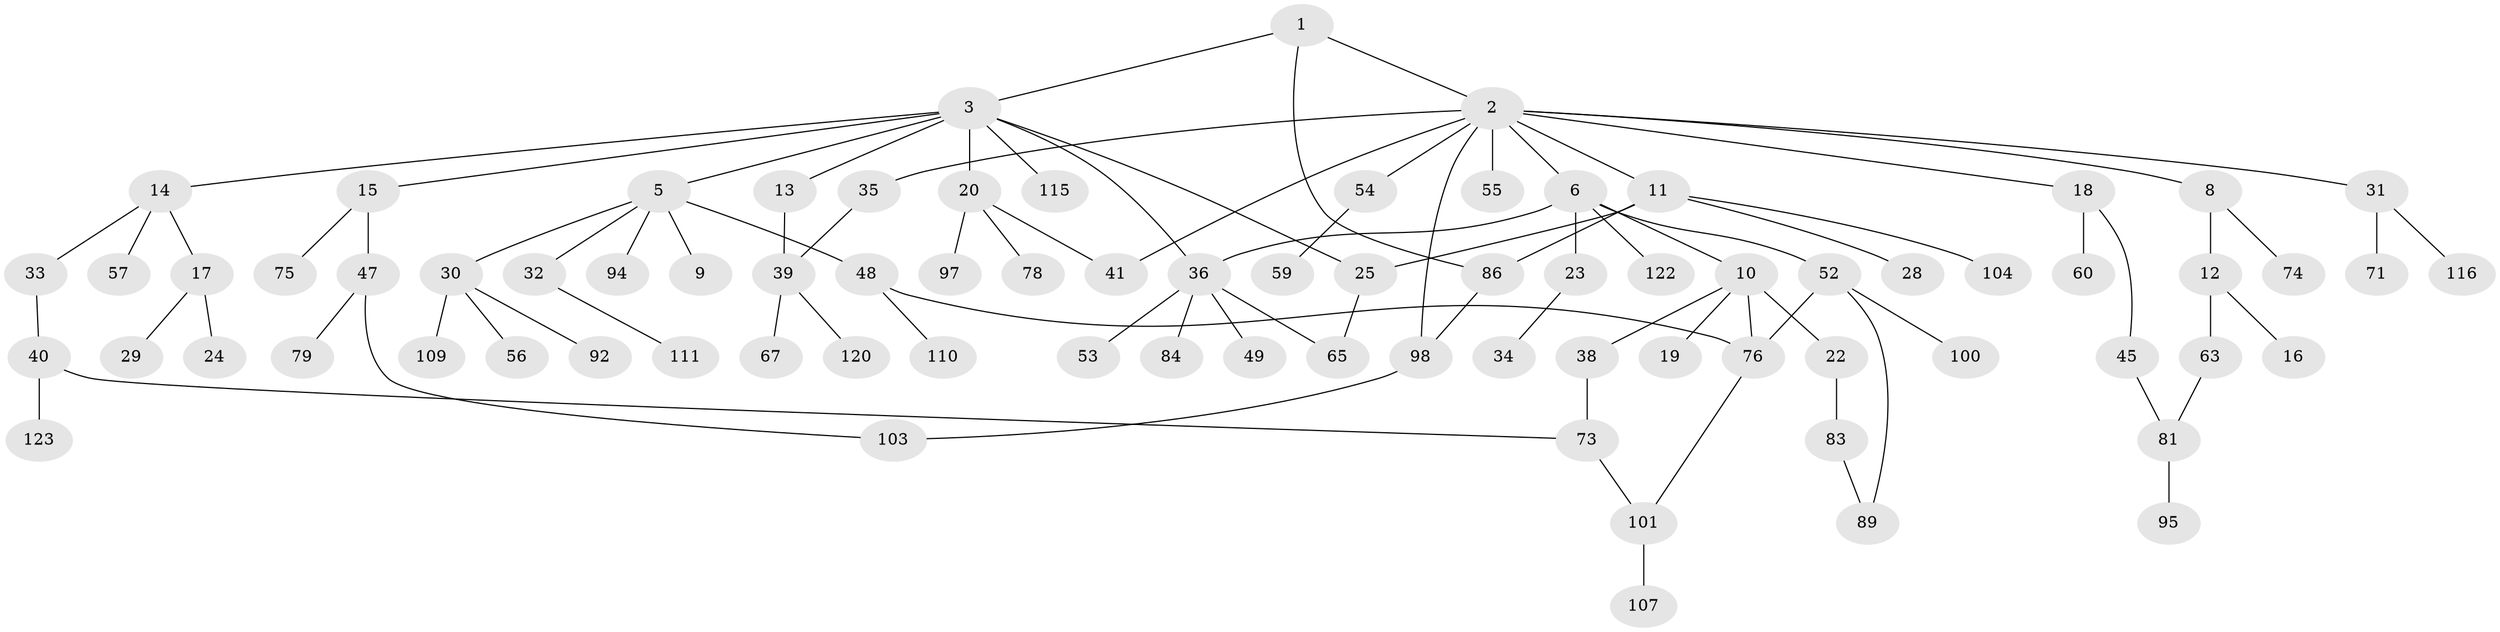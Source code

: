 // original degree distribution, {3: 0.17886178861788618, 12: 0.008130081300813009, 8: 0.008130081300813009, 4: 0.0975609756097561, 5: 0.016260162601626018, 1: 0.4065040650406504, 6: 0.016260162601626018, 2: 0.2682926829268293}
// Generated by graph-tools (version 1.1) at 2025/41/03/06/25 10:41:28]
// undirected, 80 vertices, 93 edges
graph export_dot {
graph [start="1"]
  node [color=gray90,style=filled];
  1;
  2 [super="+69"];
  3 [super="+4"];
  5 [super="+7"];
  6 [super="+108"];
  8;
  9;
  10 [super="+70"];
  11 [super="+27"];
  12 [super="+37"];
  13 [super="+105"];
  14 [super="+50"];
  15 [super="+72"];
  16 [super="+51"];
  17 [super="+21"];
  18 [super="+42"];
  19;
  20 [super="+90"];
  22 [super="+66"];
  23 [super="+43"];
  24 [super="+26"];
  25;
  28;
  29;
  30 [super="+88"];
  31 [super="+96"];
  32;
  33;
  34;
  35 [super="+58"];
  36 [super="+117"];
  38 [super="+46"];
  39 [super="+121"];
  40 [super="+80"];
  41 [super="+44"];
  45;
  47 [super="+62"];
  48;
  49;
  52 [super="+68"];
  53;
  54 [super="+61"];
  55 [super="+87"];
  56;
  57 [super="+106"];
  59 [super="+102"];
  60 [super="+64"];
  63 [super="+99"];
  65 [super="+93"];
  67;
  71 [super="+114"];
  73 [super="+85"];
  74;
  75 [super="+82"];
  76 [super="+77"];
  78;
  79;
  81 [super="+91"];
  83;
  84;
  86 [super="+112"];
  89;
  92;
  94;
  95;
  97;
  98 [super="+118"];
  100;
  101;
  103;
  104;
  107 [super="+113"];
  109;
  110;
  111 [super="+119"];
  115;
  116;
  120;
  122;
  123;
  1 -- 2;
  1 -- 3;
  1 -- 86;
  2 -- 6;
  2 -- 8;
  2 -- 11;
  2 -- 18;
  2 -- 31;
  2 -- 35;
  2 -- 41;
  2 -- 54;
  2 -- 55;
  2 -- 98;
  3 -- 13;
  3 -- 14;
  3 -- 15;
  3 -- 20;
  3 -- 36;
  3 -- 115;
  3 -- 25;
  3 -- 5;
  5 -- 30;
  5 -- 94;
  5 -- 32;
  5 -- 9;
  5 -- 48;
  6 -- 10;
  6 -- 23;
  6 -- 52;
  6 -- 122;
  6 -- 36;
  8 -- 12;
  8 -- 74;
  10 -- 19;
  10 -- 22;
  10 -- 38;
  10 -- 76;
  11 -- 25;
  11 -- 104;
  11 -- 28;
  11 -- 86;
  12 -- 16;
  12 -- 63;
  13 -- 39;
  14 -- 17;
  14 -- 33;
  14 -- 57;
  15 -- 47;
  15 -- 75;
  17 -- 24;
  17 -- 29;
  18 -- 45;
  18 -- 60;
  20 -- 78;
  20 -- 97;
  20 -- 41;
  22 -- 83;
  23 -- 34;
  25 -- 65;
  30 -- 56;
  30 -- 92;
  30 -- 109;
  31 -- 71;
  31 -- 116;
  32 -- 111;
  33 -- 40;
  35 -- 39;
  36 -- 49;
  36 -- 53;
  36 -- 65;
  36 -- 84;
  38 -- 73;
  39 -- 67;
  39 -- 120;
  40 -- 73;
  40 -- 123;
  45 -- 81;
  47 -- 79;
  47 -- 103;
  48 -- 110;
  48 -- 76;
  52 -- 89;
  52 -- 100;
  52 -- 76;
  54 -- 59;
  63 -- 81;
  73 -- 101;
  76 -- 101;
  81 -- 95;
  83 -- 89;
  86 -- 98;
  98 -- 103;
  101 -- 107;
}
